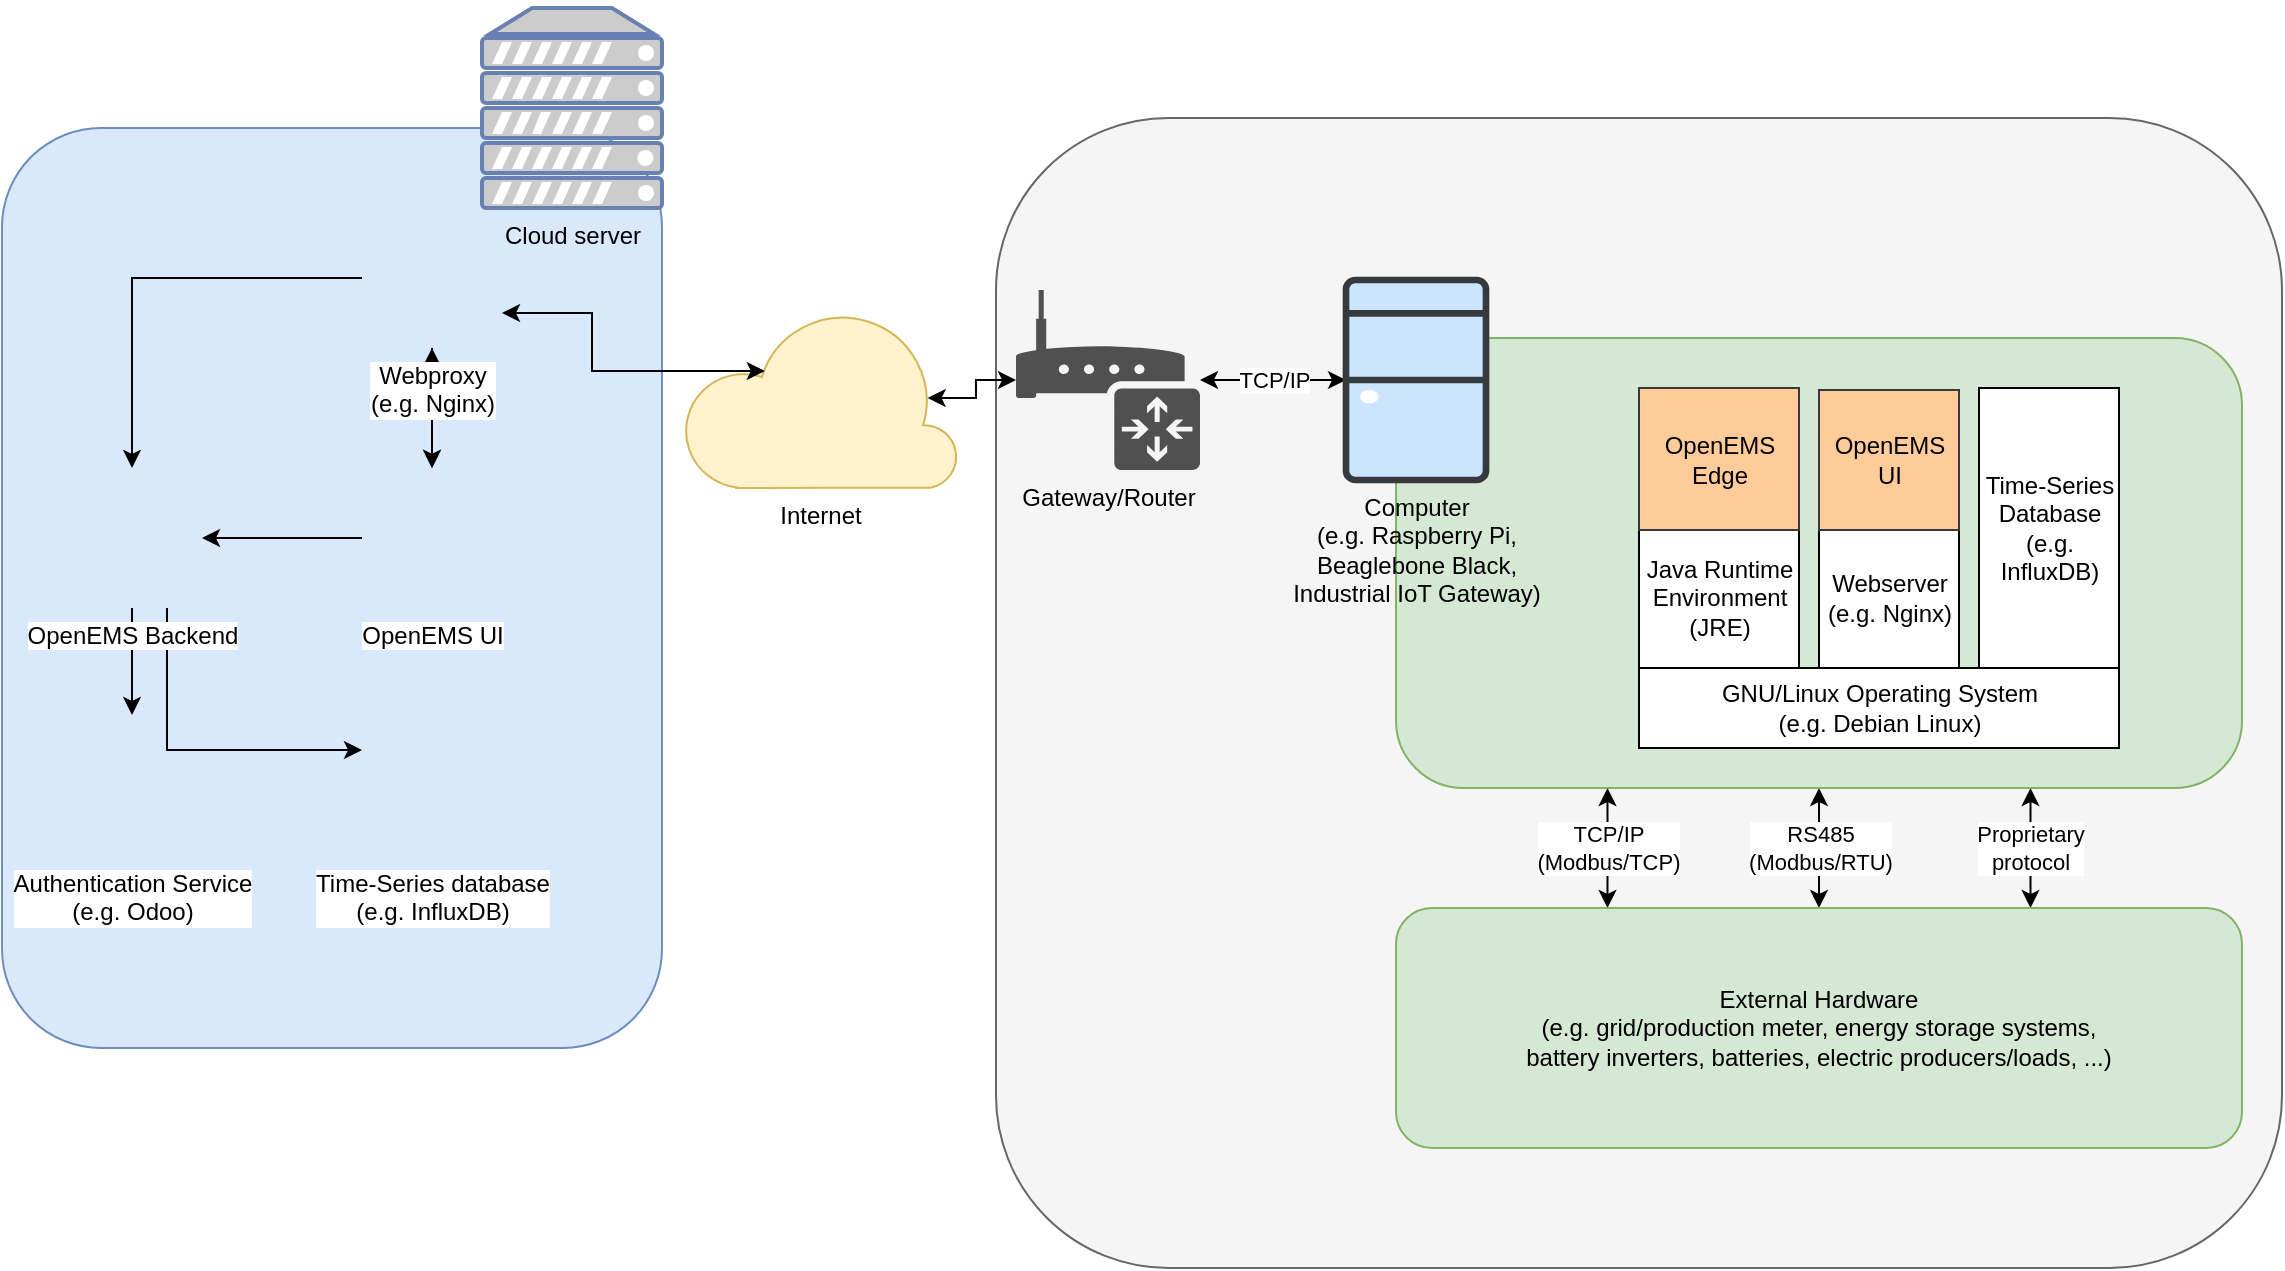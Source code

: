 <mxfile userAgent="Mozilla/5.0 (Windows NT 10.0; Win64; x64) AppleWebKit/537.36 (KHTML, like Gecko) draw.io/8.4.7 Chrome/59.0.307.115 Electron/1.8.3 Safari/537.36" version="8.5.9" editor="www.draw.io" type="device"><diagram id="62f622fb-c625-10bf-ee8a-b496b21b2504" name="Page-1"><mxGraphModel dx="1426" dy="834" grid="1" gridSize="10" guides="1" tooltips="1" connect="1" arrows="1" fold="1" page="1" pageScale="1" pageWidth="1169" pageHeight="827" background="#ffffff" math="0" shadow="0"><root><mxCell id="0"/><mxCell id="1" parent="0"/><mxCell id="21" value="" style="rounded=1;whiteSpace=wrap;html=1;fillColor=#f5f5f5;strokeColor=#666666;" vertex="1" parent="1"><mxGeometry x="517" y="115" width="643" height="575" as="geometry"/></mxCell><mxCell id="54" value="TCP/IP&lt;br&gt;(Modbus/TCP)&lt;br&gt;" style="edgeStyle=orthogonalEdgeStyle;rounded=0;html=1;exitX=0.25;exitY=1;entryX=0.25;entryY=0;startArrow=classic;startFill=1;jettySize=auto;orthogonalLoop=1;fontColor=#000000;" edge="1" parent="1" source="43" target="51"><mxGeometry relative="1" as="geometry"/></mxCell><mxCell id="55" value="RS485&lt;br&gt;(Modbus/RTU)&lt;br&gt;" style="edgeStyle=orthogonalEdgeStyle;rounded=0;html=1;exitX=0.5;exitY=1;entryX=0.5;entryY=0;startArrow=classic;startFill=1;jettySize=auto;orthogonalLoop=1;fontColor=#000000;" edge="1" parent="1" source="43" target="51"><mxGeometry relative="1" as="geometry"/></mxCell><mxCell id="56" value="Proprietary&lt;br&gt;protocol" style="edgeStyle=orthogonalEdgeStyle;rounded=0;html=1;exitX=0.75;exitY=1;entryX=0.75;entryY=0;startArrow=classic;startFill=1;jettySize=auto;orthogonalLoop=1;fontColor=#000000;" edge="1" parent="1" source="43" target="51"><mxGeometry relative="1" as="geometry"/></mxCell><mxCell id="43" value="" style="rounded=1;whiteSpace=wrap;html=1;strokeColor=#82b366;fillColor=#d5e8d4;fontColor=#000000;" vertex="1" parent="1"><mxGeometry x="717" y="225" width="423" height="225" as="geometry"/></mxCell><mxCell id="6" value="" style="rounded=1;whiteSpace=wrap;html=1;fillColor=#dae8fc;strokeColor=#6c8ebf;" vertex="1" parent="1"><mxGeometry x="20" y="120" width="330" height="460" as="geometry"/></mxCell><mxCell id="4" value="Cloud server&lt;br&gt;" style="fontColor=#000000;verticalAlign=top;verticalLabelPosition=bottom;labelPosition=center;align=center;html=1;fillColor=#CCCCCC;strokeColor=#6881B3;gradientColor=none;gradientDirection=north;strokeWidth=2;shape=mxgraph.networks.server;" vertex="1" parent="1"><mxGeometry x="260" y="60" width="90" height="100" as="geometry"/></mxCell><mxCell id="19" style="edgeStyle=orthogonalEdgeStyle;rounded=0;html=1;exitX=0.5;exitY=1;entryX=0.5;entryY=0;startArrow=none;startFill=0;jettySize=auto;orthogonalLoop=1;" edge="1" parent="1" source="7" target="9"><mxGeometry relative="1" as="geometry"/></mxCell><mxCell id="20" style="edgeStyle=orthogonalEdgeStyle;rounded=0;html=1;exitX=0.75;exitY=1;entryX=0;entryY=0.25;startArrow=none;startFill=0;jettySize=auto;orthogonalLoop=1;" edge="1" parent="1" source="7" target="10"><mxGeometry relative="1" as="geometry"/></mxCell><mxCell id="7" value="OpenEMS Backend" style="shape=image;html=1;verticalAlign=top;verticalLabelPosition=bottom;labelBackgroundColor=#ffffff;imageAspect=0;aspect=fixed;image=https://cdn0.iconfinder.com/data/icons/social-media-2104/24/social_media_social_media_logo_docker-128.png" vertex="1" parent="1"><mxGeometry x="50" y="290" width="70" height="70" as="geometry"/></mxCell><mxCell id="17" style="edgeStyle=orthogonalEdgeStyle;rounded=0;html=1;exitX=0;exitY=0.5;entryX=1;entryY=0.5;startArrow=none;startFill=0;jettySize=auto;orthogonalLoop=1;" edge="1" parent="1" source="8" target="7"><mxGeometry relative="1" as="geometry"/></mxCell><mxCell id="8" value="OpenEMS UI" style="shape=image;html=1;verticalAlign=top;verticalLabelPosition=bottom;labelBackgroundColor=#ffffff;imageAspect=0;aspect=fixed;image=https://cdn0.iconfinder.com/data/icons/social-media-2104/24/social_media_social_media_logo_docker-128.png" vertex="1" parent="1"><mxGeometry x="200" y="290" width="70" height="70" as="geometry"/></mxCell><mxCell id="9" value="Authentication Service&lt;br&gt;(e.g. Odoo)&lt;br&gt;" style="shape=image;html=1;verticalAlign=top;verticalLabelPosition=bottom;labelBackgroundColor=#ffffff;imageAspect=0;aspect=fixed;image=https://cdn0.iconfinder.com/data/icons/social-media-2104/24/social_media_social_media_logo_docker-128.png" vertex="1" parent="1"><mxGeometry x="50" y="413.5" width="70" height="70" as="geometry"/></mxCell><mxCell id="10" value="Time-Series database&lt;br&gt;(e.g. InfluxDB)&lt;br&gt;" style="shape=image;html=1;verticalAlign=top;verticalLabelPosition=bottom;labelBackgroundColor=#ffffff;imageAspect=0;aspect=fixed;image=https://cdn0.iconfinder.com/data/icons/social-media-2104/24/social_media_social_media_logo_docker-128.png" vertex="1" parent="1"><mxGeometry x="200" y="413.5" width="70" height="70" as="geometry"/></mxCell><mxCell id="11" style="edgeStyle=orthogonalEdgeStyle;rounded=0;html=1;exitX=0.5;exitY=1;entryX=0.5;entryY=1;jettySize=auto;orthogonalLoop=1;" edge="1" parent="1" source="7" target="7"><mxGeometry relative="1" as="geometry"/></mxCell><mxCell id="13" value="Internet" style="verticalLabelPosition=bottom;html=1;verticalAlign=top;strokeColor=#d6b656;fillColor=#fff2cc;shape=mxgraph.azure.cloud;" vertex="1" parent="1"><mxGeometry x="360" y="210" width="138" height="90" as="geometry"/></mxCell><mxCell id="15" style="edgeStyle=orthogonalEdgeStyle;rounded=0;html=1;exitX=0;exitY=0.5;entryX=0.5;entryY=0;startArrow=none;startFill=0;jettySize=auto;orthogonalLoop=1;" edge="1" parent="1" source="14" target="7"><mxGeometry relative="1" as="geometry"/></mxCell><mxCell id="16" style="edgeStyle=orthogonalEdgeStyle;rounded=0;html=1;exitX=0.5;exitY=1;entryX=0.5;entryY=0;startArrow=none;startFill=0;jettySize=auto;orthogonalLoop=1;" edge="1" parent="1" source="14" target="8"><mxGeometry relative="1" as="geometry"/></mxCell><mxCell id="34" style="edgeStyle=orthogonalEdgeStyle;rounded=0;html=1;exitX=1;exitY=0.75;entryX=0.3;entryY=0.35;entryPerimeter=0;startArrow=classic;startFill=1;jettySize=auto;orthogonalLoop=1;" edge="1" parent="1" source="14" target="13"><mxGeometry relative="1" as="geometry"><mxPoint x="415" y="256" as="targetPoint"/></mxGeometry></mxCell><mxCell id="48" value="" style="edgeStyle=orthogonalEdgeStyle;rounded=0;html=1;startArrow=classic;startFill=1;jettySize=auto;orthogonalLoop=1;fontColor=#000000;" edge="1" parent="1" source="14" target="8"><mxGeometry relative="1" as="geometry"/></mxCell><mxCell id="14" value="Webproxy&lt;br&gt;(e.g. Nginx)&lt;br&gt;" style="shape=image;html=1;verticalAlign=top;verticalLabelPosition=bottom;labelBackgroundColor=#ffffff;imageAspect=0;aspect=fixed;image=https://cdn0.iconfinder.com/data/icons/social-media-2104/24/social_media_social_media_logo_docker-128.png" vertex="1" parent="1"><mxGeometry x="200" y="160" width="70" height="70" as="geometry"/></mxCell><mxCell id="26" value="" style="shape=image;html=1;verticalAlign=top;verticalLabelPosition=bottom;labelBackgroundColor=#ffffff;imageAspect=0;aspect=fixed;image=https://cdn2.iconfinder.com/data/icons/maki/100/industrial-building-128.png;imageBackground=none;" vertex="1" parent="1"><mxGeometry x="453" y="56" width="128" height="128" as="geometry"/></mxCell><mxCell id="40" value="TCP/IP" style="edgeStyle=orthogonalEdgeStyle;rounded=0;startArrow=classic;startFill=1;jettySize=auto;orthogonalLoop=1;html=1;" edge="1" parent="1" source="33" target="36"><mxGeometry relative="1" as="geometry"/></mxCell><mxCell id="33" value="Computer&lt;br&gt;(e.g. Raspberry Pi,&lt;br&gt;Beaglebone Black,&lt;br&gt;Industrial IoT Gateway)&lt;br&gt;" style="fontColor=#000000;verticalAlign=top;verticalLabelPosition=bottom;labelPosition=center;align=center;html=1;fillColor=#cce5ff;strokeColor=#36393d;gradientDirection=north;strokeWidth=2;shape=mxgraph.networks.desktop_pc;" vertex="1" parent="1"><mxGeometry x="692" y="196" width="70" height="100" as="geometry"/></mxCell><mxCell id="37" style="edgeStyle=orthogonalEdgeStyle;rounded=0;html=1;entryX=0.89;entryY=0.5;entryPerimeter=0;startArrow=classic;startFill=1;jettySize=auto;orthogonalLoop=1;" edge="1" parent="1" source="36" target="13"><mxGeometry relative="1" as="geometry"/></mxCell><mxCell id="36" value="Gateway/Router" style="shadow=0;dashed=0;html=1;strokeColor=none;fillColor=#505050;labelPosition=center;verticalLabelPosition=bottom;verticalAlign=top;outlineConnect=0;shape=mxgraph.office.devices.router;" vertex="1" parent="1"><mxGeometry x="527" y="201" width="92" height="90" as="geometry"/></mxCell><mxCell id="39" value="" style="shape=image;html=1;verticalAlign=top;verticalLabelPosition=bottom;labelBackgroundColor=#ffffff;imageAspect=0;aspect=fixed;image=https://cdn2.iconfinder.com/data/icons/pittogrammi/142/65-128.png;strokeColor=#000000;fillColor=#ffffff;" vertex="1" parent="1"><mxGeometry x="570" y="98" width="62" height="62" as="geometry"/></mxCell><mxCell id="44" value="GNU/Linux Operating System&lt;br&gt;(e.g. Debian Linux)&lt;br&gt;" style="rounded=0;whiteSpace=wrap;html=1;strokeColor=#000000;fillColor=#ffffff;fontColor=#000000;" vertex="1" parent="1"><mxGeometry x="838.5" y="390" width="240" height="40" as="geometry"/></mxCell><mxCell id="45" value="Java Runtime Environment (JRE)&lt;br&gt;" style="rounded=0;whiteSpace=wrap;html=1;strokeColor=#000000;fillColor=#ffffff;fontColor=#000000;" vertex="1" parent="1"><mxGeometry x="838.5" y="320" width="80" height="70" as="geometry"/></mxCell><mxCell id="46" value="OpenEMS Edge&lt;br&gt;" style="rounded=0;whiteSpace=wrap;html=1;strokeColor=#36393d;fillColor=#ffcc99;fontColor=#000000;" vertex="1" parent="1"><mxGeometry x="838.5" y="250" width="80" height="71" as="geometry"/></mxCell><mxCell id="47" value="Webserver&lt;br&gt;(e.g. Nginx)&lt;br&gt;" style="rounded=0;whiteSpace=wrap;html=1;strokeColor=#000000;fillColor=#ffffff;fontColor=#000000;" vertex="1" parent="1"><mxGeometry x="928.5" y="320" width="70" height="70" as="geometry"/></mxCell><mxCell id="49" value="OpenEMS UI&lt;br&gt;" style="rounded=0;whiteSpace=wrap;html=1;strokeColor=#36393d;fillColor=#ffcc99;fontColor=#000000;" vertex="1" parent="1"><mxGeometry x="928.5" y="251" width="70" height="70" as="geometry"/></mxCell><mxCell id="50" value="Time-Series Database&lt;br&gt;(e.g. InfluxDB)&lt;br&gt;" style="rounded=0;whiteSpace=wrap;html=1;strokeColor=#000000;fillColor=#ffffff;fontColor=#000000;" vertex="1" parent="1"><mxGeometry x="1008.5" y="250" width="70" height="140" as="geometry"/></mxCell><mxCell id="51" value="External Hardware&lt;br&gt;(e.g. grid/production meter, energy storage systems,&lt;br&gt;battery inverters, batteries, electric producers/loads, ...)&lt;br&gt;" style="rounded=1;whiteSpace=wrap;html=1;strokeColor=#82b366;fillColor=#d5e8d4;fontColor=#000000;" vertex="1" parent="1"><mxGeometry x="717" y="510" width="423" height="120" as="geometry"/></mxCell><mxCell id="29" value="" style="shape=image;html=1;verticalAlign=top;verticalLabelPosition=bottom;labelBackgroundColor=#ffffff;imageAspect=0;aspect=fixed;image=https://cdn2.iconfinder.com/data/icons/ios-7-icons/50/high_battery-128.png" vertex="1" parent="1"><mxGeometry x="740" y="595" width="70" height="70" as="geometry"/></mxCell><mxCell id="31" value="" style="shape=image;html=1;verticalAlign=top;verticalLabelPosition=bottom;labelBackgroundColor=#ffffff;imageAspect=0;aspect=fixed;image=https://cdn1.iconfinder.com/data/icons/simple-electrical-battery/256/CFL-128.png" vertex="1" parent="1"><mxGeometry x="820" y="597.5" width="65" height="65" as="geometry"/></mxCell></root></mxGraphModel></diagram></mxfile>